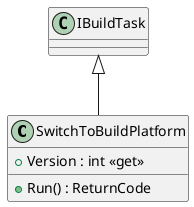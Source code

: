 @startuml
class SwitchToBuildPlatform {
    + Version : int <<get>>
    + Run() : ReturnCode
}
IBuildTask <|-- SwitchToBuildPlatform
@enduml
